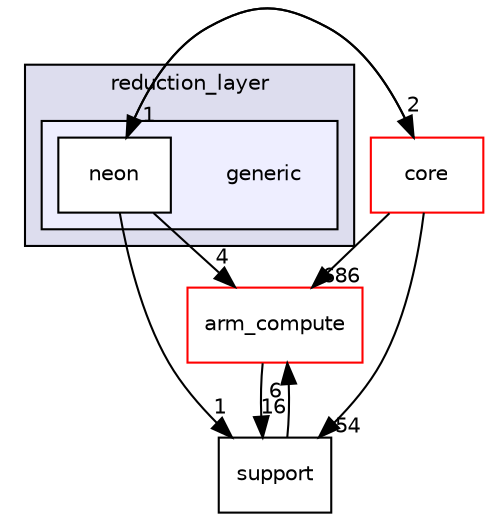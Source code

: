 digraph "src/cpu/kernels/reduction_layer/generic" {
  compound=true
  node [ fontsize="10", fontname="Helvetica"];
  edge [ labelfontsize="10", labelfontname="Helvetica"];
  subgraph clusterdir_b451ee90fecfc85f132abd8debdffe54 {
    graph [ bgcolor="#ddddee", pencolor="black", label="reduction_layer" fontname="Helvetica", fontsize="10", URL="dir_b451ee90fecfc85f132abd8debdffe54.xhtml"]
  subgraph clusterdir_31960eccdcf990e2b11ceb95d28fd6a0 {
    graph [ bgcolor="#eeeeff", pencolor="black", label="" URL="dir_31960eccdcf990e2b11ceb95d28fd6a0.xhtml"];
    dir_31960eccdcf990e2b11ceb95d28fd6a0 [shape=plaintext label="generic"];
    dir_cf5f5aa7b3cb0fefa87f474e6d9ba533 [shape=box label="neon" color="black" fillcolor="white" style="filled" URL="dir_cf5f5aa7b3cb0fefa87f474e6d9ba533.xhtml"];
  }
  }
  dir_214608ef36d61442cb2b0c1c4e9a7def [shape=box label="arm_compute" fillcolor="white" style="filled" color="red" URL="dir_214608ef36d61442cb2b0c1c4e9a7def.xhtml"];
  dir_aebb8dcc11953d78e620bbef0b9e2183 [shape=box label="core" fillcolor="white" style="filled" color="red" URL="dir_aebb8dcc11953d78e620bbef0b9e2183.xhtml"];
  dir_5815af820a9cc9481f1d0990a0d60286 [shape=box label="support" URL="dir_5815af820a9cc9481f1d0990a0d60286.xhtml"];
  dir_cf5f5aa7b3cb0fefa87f474e6d9ba533->dir_214608ef36d61442cb2b0c1c4e9a7def [headlabel="4", labeldistance=1.5 headhref="dir_000420_000000.xhtml"];
  dir_cf5f5aa7b3cb0fefa87f474e6d9ba533->dir_aebb8dcc11953d78e620bbef0b9e2183 [headlabel="2", labeldistance=1.5 headhref="dir_000420_000017.xhtml"];
  dir_cf5f5aa7b3cb0fefa87f474e6d9ba533->dir_5815af820a9cc9481f1d0990a0d60286 [headlabel="1", labeldistance=1.5 headhref="dir_000420_000031.xhtml"];
  dir_214608ef36d61442cb2b0c1c4e9a7def->dir_5815af820a9cc9481f1d0990a0d60286 [headlabel="16", labeldistance=1.5 headhref="dir_000000_000031.xhtml"];
  dir_aebb8dcc11953d78e620bbef0b9e2183->dir_cf5f5aa7b3cb0fefa87f474e6d9ba533 [headlabel="1", labeldistance=1.5 headhref="dir_000017_000420.xhtml"];
  dir_aebb8dcc11953d78e620bbef0b9e2183->dir_214608ef36d61442cb2b0c1c4e9a7def [headlabel="686", labeldistance=1.5 headhref="dir_000017_000000.xhtml"];
  dir_aebb8dcc11953d78e620bbef0b9e2183->dir_5815af820a9cc9481f1d0990a0d60286 [headlabel="54", labeldistance=1.5 headhref="dir_000017_000031.xhtml"];
  dir_5815af820a9cc9481f1d0990a0d60286->dir_214608ef36d61442cb2b0c1c4e9a7def [headlabel="6", labeldistance=1.5 headhref="dir_000031_000000.xhtml"];
}
